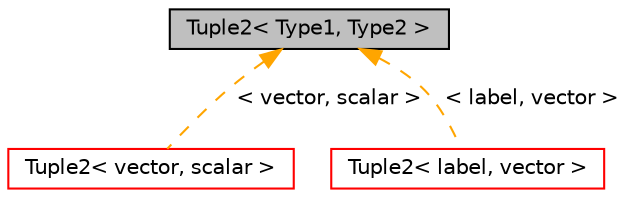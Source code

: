 digraph "Tuple2&lt; Type1, Type2 &gt;"
{
  bgcolor="transparent";
  edge [fontname="Helvetica",fontsize="10",labelfontname="Helvetica",labelfontsize="10"];
  node [fontname="Helvetica",fontsize="10",shape=record];
  Node1 [label="Tuple2\< Type1, Type2 \>",height=0.2,width=0.4,color="black", fillcolor="grey75", style="filled", fontcolor="black"];
  Node1 -> Node2 [dir="back",color="orange",fontsize="10",style="dashed",label=" \< vector, scalar \>" ,fontname="Helvetica"];
  Node2 [label="Tuple2\< vector, scalar \>",height=0.2,width=0.4,color="red",URL="$a02788.html"];
  Node1 -> Node3 [dir="back",color="orange",fontsize="10",style="dashed",label=" \< label, vector \>" ,fontname="Helvetica"];
  Node3 [label="Tuple2\< label, vector \>",height=0.2,width=0.4,color="red",URL="$a02788.html"];
}
